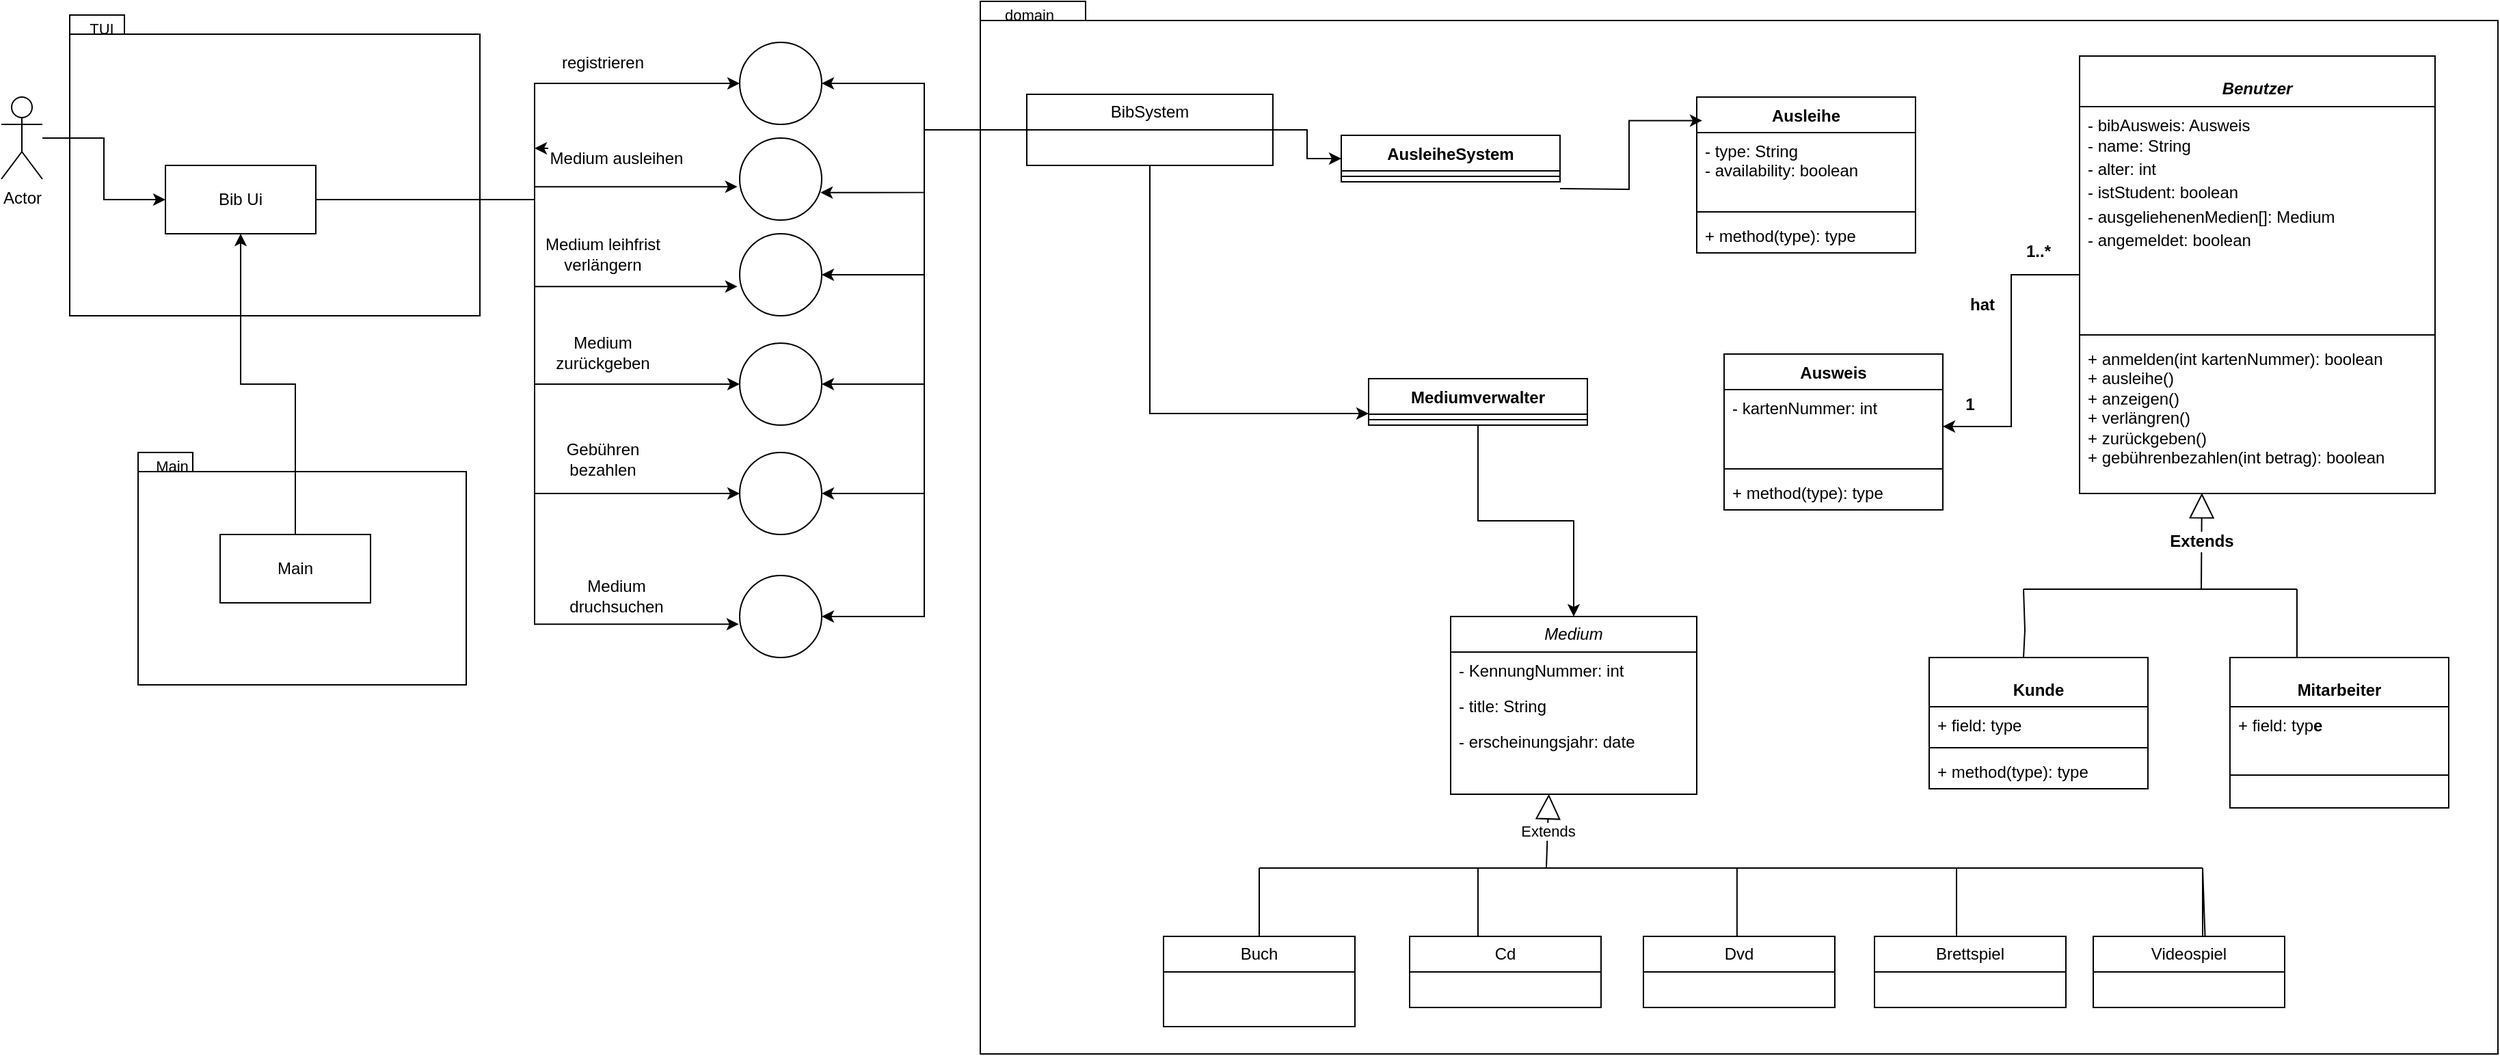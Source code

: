 <mxfile version="24.8.4">
  <diagram name="Seite-1" id="xkmZ0K6vz5A5_BixXH1Q">
    <mxGraphModel dx="2714" dy="1416" grid="1" gridSize="10" guides="1" tooltips="1" connect="1" arrows="1" fold="1" page="1" pageScale="1" pageWidth="827" pageHeight="1169" math="0" shadow="0">
      <root>
        <mxCell id="0" />
        <mxCell id="1" parent="0" />
        <object label="" TUI="" id="ydUtLetK26WXyeJ3qCt--1">
          <mxCell style="shape=folder;fontStyle=1;spacingTop=10;tabWidth=40;tabHeight=14;tabPosition=left;html=1;whiteSpace=wrap;points=[[0,0,0,-5,-13],[0,0,0,0,14],[0,0,0,0,78],[0,0,0,0,142],[0,0,0,0,206],[0,0,0,0,270],[0,0,0,20,0],[0,0,0,40,0],[0,0,0,160,14],[0,0,0,280,14],[0,0,0,280,78],[0,0,0,280,142],[0,0,0,280,206],[0,0,0,280,270],[0,0.5,0,0,0],[0.04,0.02,0,0,0],[0.06,0.04,0,0,0],[0.09,0.03,0,0,0],[0.13,0.04,0,0,0],[0.25,1,0,0,0],[0.5,1,0,0,0],[0.75,1,0,0,0]];" parent="1" vertex="1">
            <mxGeometry x="90" y="280" width="300" height="220" as="geometry" />
          </mxCell>
        </object>
        <mxCell id="bG3rtPKbTOfA4ERHpklN-3" style="edgeStyle=orthogonalEdgeStyle;rounded=0;orthogonalLoop=1;jettySize=auto;html=1;" parent="1" source="ydUtLetK26WXyeJ3qCt--3" target="ydUtLetK26WXyeJ3qCt--5" edge="1">
          <mxGeometry relative="1" as="geometry" />
        </mxCell>
        <mxCell id="ydUtLetK26WXyeJ3qCt--3" value="Actor" style="shape=umlActor;verticalLabelPosition=bottom;verticalAlign=top;html=1;outlineConnect=0;" parent="1" vertex="1">
          <mxGeometry x="40" y="340" width="30" height="60" as="geometry" />
        </mxCell>
        <mxCell id="ydUtLetK26WXyeJ3qCt--5" value="Bib Ui" style="html=1;whiteSpace=wrap;" parent="1" vertex="1">
          <mxGeometry x="160" y="390" width="110" height="50" as="geometry" />
        </mxCell>
        <mxCell id="ydUtLetK26WXyeJ3qCt--6" value="&lt;div&gt;&lt;br&gt;&lt;/div&gt;&lt;div&gt;&lt;br&gt;&lt;/div&gt;&lt;div&gt;&lt;br&gt;&lt;/div&gt;&lt;div&gt;&lt;br&gt;&lt;/div&gt;&lt;div&gt;&lt;br&gt;&lt;/div&gt;&lt;div&gt;&lt;br&gt;&lt;/div&gt;&lt;div&gt;&lt;br&gt;&lt;/div&gt;&lt;div&gt;&lt;br&gt;&lt;/div&gt;&lt;div&gt;&lt;br&gt;&lt;/div&gt;&lt;div&gt;&lt;br&gt;&lt;/div&gt;&lt;div&gt;&lt;br&gt;&lt;/div&gt;&lt;div&gt;&lt;br&gt;&lt;/div&gt;&lt;div&gt;&lt;br&gt;&lt;/div&gt;&lt;div&gt;&lt;br&gt;&lt;/div&gt;&lt;div&gt;&lt;br&gt;&lt;/div&gt;&lt;div&gt;&lt;br&gt;&lt;/div&gt;&lt;div&gt;&lt;br&gt;&lt;/div&gt;&lt;div&gt;&lt;br&gt;&lt;/div&gt;&lt;div&gt;&lt;br&gt;&lt;/div&gt;&lt;div&gt;&lt;br&gt;&lt;/div&gt;&lt;div&gt;&lt;br&gt;&lt;/div&gt;&lt;div&gt;&lt;br&gt;&lt;/div&gt;&lt;div&gt;&lt;br&gt;&lt;/div&gt;&lt;div&gt;&lt;br&gt;&lt;/div&gt;&lt;div&gt;&lt;br&gt;&lt;/div&gt;&lt;div&gt;&lt;br&gt;&lt;/div&gt;&lt;div&gt;&lt;br&gt;&lt;/div&gt;&lt;div&gt;&lt;br&gt;&lt;/div&gt;&lt;div&gt;&lt;br&gt;&lt;/div&gt;&lt;div&gt;&lt;br&gt;&lt;/div&gt;&lt;div&gt;&lt;br&gt;&lt;/div&gt;&lt;div&gt;&lt;br&gt;&lt;/div&gt;&lt;div&gt;&lt;br&gt;&lt;/div&gt;&lt;div&gt;&lt;br&gt;&lt;/div&gt;&lt;div&gt;&lt;br&gt;&lt;/div&gt;&lt;div&gt;&lt;br&gt;&lt;/div&gt;&lt;div&gt;&lt;br&gt;&lt;/div&gt;&lt;div&gt;&lt;br&gt;&lt;/div&gt;&lt;div&gt;&lt;br&gt;&lt;/div&gt;&lt;div&gt;&lt;br&gt;&lt;/div&gt;" style="shape=folder;fontStyle=1;spacingTop=10;tabWidth=40;tabHeight=14;tabPosition=left;html=1;whiteSpace=wrap;" parent="1" vertex="1">
          <mxGeometry x="756" y="270" width="1110" height="770" as="geometry" />
        </mxCell>
        <mxCell id="ydUtLetK26WXyeJ3qCt--7" value="package" style="shape=folder;fontStyle=1;spacingTop=10;tabWidth=40;tabHeight=14;tabPosition=left;html=1;whiteSpace=wrap;" parent="1" vertex="1">
          <mxGeometry x="140" y="600" width="240" height="170" as="geometry" />
        </mxCell>
        <mxCell id="bG3rtPKbTOfA4ERHpklN-4" style="edgeStyle=orthogonalEdgeStyle;rounded=0;orthogonalLoop=1;jettySize=auto;html=1;" parent="1" source="ydUtLetK26WXyeJ3qCt--9" target="ydUtLetK26WXyeJ3qCt--5" edge="1">
          <mxGeometry relative="1" as="geometry" />
        </mxCell>
        <mxCell id="ydUtLetK26WXyeJ3qCt--9" value="Main" style="html=1;whiteSpace=wrap;" parent="1" vertex="1">
          <mxGeometry x="200" y="660" width="110" height="50" as="geometry" />
        </mxCell>
        <mxCell id="ydUtLetK26WXyeJ3qCt--10" value="" style="verticalLabelPosition=bottom;verticalAlign=top;html=1;shape=mxgraph.flowchart.on-page_reference;" parent="1" vertex="1">
          <mxGeometry x="580" y="300" width="60" height="60" as="geometry" />
        </mxCell>
        <mxCell id="ydUtLetK26WXyeJ3qCt--11" value="" style="verticalLabelPosition=bottom;verticalAlign=top;html=1;shape=mxgraph.flowchart.on-page_reference;" parent="1" vertex="1">
          <mxGeometry x="580" y="370" width="60" height="60" as="geometry" />
        </mxCell>
        <mxCell id="ydUtLetK26WXyeJ3qCt--12" value="" style="verticalLabelPosition=bottom;verticalAlign=top;html=1;shape=mxgraph.flowchart.on-page_reference;" parent="1" vertex="1">
          <mxGeometry x="580" y="440" width="60" height="60" as="geometry" />
        </mxCell>
        <mxCell id="ydUtLetK26WXyeJ3qCt--13" value="" style="verticalLabelPosition=bottom;verticalAlign=top;html=1;shape=mxgraph.flowchart.on-page_reference;" parent="1" vertex="1">
          <mxGeometry x="580" y="520" width="60" height="60" as="geometry" />
        </mxCell>
        <mxCell id="ydUtLetK26WXyeJ3qCt--14" value="" style="verticalLabelPosition=bottom;verticalAlign=top;html=1;shape=mxgraph.flowchart.on-page_reference;" parent="1" vertex="1">
          <mxGeometry x="580" y="600" width="60" height="60" as="geometry" />
        </mxCell>
        <mxCell id="ydUtLetK26WXyeJ3qCt--25" value="&lt;font style=&quot;font-size: 11px;&quot;&gt;TUI&amp;nbsp;&lt;/font&gt;" style="text;html=1;align=center;verticalAlign=middle;whiteSpace=wrap;rounded=0;" parent="1" vertex="1">
          <mxGeometry x="80" y="280" width="70" height="20" as="geometry" />
        </mxCell>
        <mxCell id="ydUtLetK26WXyeJ3qCt--26" value="&lt;div&gt;&lt;br&gt;&lt;/div&gt;&lt;div&gt;&lt;br&gt;&lt;/div&gt;" style="text;html=1;align=center;verticalAlign=middle;whiteSpace=wrap;rounded=0;" parent="1" vertex="1">
          <mxGeometry x="50" y="280" width="70" height="20" as="geometry" />
        </mxCell>
        <mxCell id="ydUtLetK26WXyeJ3qCt--27" value="&lt;font style=&quot;font-size: 11px;&quot;&gt;Main&lt;/font&gt;" style="text;html=1;align=center;verticalAlign=middle;whiteSpace=wrap;rounded=0;" parent="1" vertex="1">
          <mxGeometry x="130" y="600" width="70" height="20" as="geometry" />
        </mxCell>
        <mxCell id="ydUtLetK26WXyeJ3qCt--28" value="&lt;font style=&quot;font-size: 11px;&quot;&gt;domain&lt;/font&gt;" style="text;html=1;align=center;verticalAlign=middle;whiteSpace=wrap;rounded=0;" parent="1" vertex="1">
          <mxGeometry x="757" y="270" width="70" height="20" as="geometry" />
        </mxCell>
        <mxCell id="ydUtLetK26WXyeJ3qCt--29" value="registrieren" style="text;html=1;align=center;verticalAlign=middle;whiteSpace=wrap;rounded=0;" parent="1" vertex="1">
          <mxGeometry x="450" y="300" width="60" height="30" as="geometry" />
        </mxCell>
        <mxCell id="bG3rtPKbTOfA4ERHpklN-1" style="edgeStyle=orthogonalEdgeStyle;rounded=0;orthogonalLoop=1;jettySize=auto;html=1;exitX=0;exitY=0.25;exitDx=0;exitDy=0;" parent="1" source="ydUtLetK26WXyeJ3qCt--30" edge="1">
          <mxGeometry relative="1" as="geometry">
            <mxPoint x="430" y="378" as="targetPoint" />
          </mxGeometry>
        </mxCell>
        <mxCell id="ydUtLetK26WXyeJ3qCt--30" value="Medium ausleihen" style="text;html=1;align=center;verticalAlign=middle;whiteSpace=wrap;rounded=0;" parent="1" vertex="1">
          <mxGeometry x="440" y="370" width="100" height="30" as="geometry" />
        </mxCell>
        <mxCell id="ydUtLetK26WXyeJ3qCt--32" value="Medium&amp;nbsp;leihfrist verlängern" style="text;html=1;align=center;verticalAlign=middle;whiteSpace=wrap;rounded=0;" parent="1" vertex="1">
          <mxGeometry x="430" y="440" width="100" height="30" as="geometry" />
        </mxCell>
        <mxCell id="ydUtLetK26WXyeJ3qCt--33" value="Medium zurückgeben" style="text;html=1;align=center;verticalAlign=middle;whiteSpace=wrap;rounded=0;" parent="1" vertex="1">
          <mxGeometry x="450" y="512" width="60" height="30" as="geometry" />
        </mxCell>
        <mxCell id="ydUtLetK26WXyeJ3qCt--34" value="Gebühren bezahlen" style="text;html=1;align=center;verticalAlign=middle;whiteSpace=wrap;rounded=0;" parent="1" vertex="1">
          <mxGeometry x="450" y="590" width="60" height="30" as="geometry" />
        </mxCell>
        <mxCell id="ydUtLetK26WXyeJ3qCt--36" value="Medium druchsuchen" style="text;html=1;align=center;verticalAlign=middle;whiteSpace=wrap;rounded=0;" parent="1" vertex="1">
          <mxGeometry x="460" y="690" width="60" height="30" as="geometry" />
        </mxCell>
        <mxCell id="ydUtLetK26WXyeJ3qCt--38" value="" style="verticalLabelPosition=bottom;verticalAlign=top;html=1;shape=mxgraph.flowchart.on-page_reference;" parent="1" vertex="1">
          <mxGeometry x="580" y="690" width="60" height="60" as="geometry" />
        </mxCell>
        <mxCell id="ydUtLetK26WXyeJ3qCt--41" value="&lt;i&gt;Medium&lt;/i&gt;" style="swimlane;fontStyle=0;childLayout=stackLayout;horizontal=1;startSize=26;fillColor=none;horizontalStack=0;resizeParent=1;resizeParentMax=0;resizeLast=0;collapsible=1;marginBottom=0;whiteSpace=wrap;html=1;" parent="1" vertex="1">
          <mxGeometry x="1100" y="720" width="180" height="130" as="geometry" />
        </mxCell>
        <mxCell id="ydUtLetK26WXyeJ3qCt--42" value="- KennungNummer: int" style="text;strokeColor=none;fillColor=none;align=left;verticalAlign=top;spacingLeft=4;spacingRight=4;overflow=hidden;rotatable=0;points=[[0,0.5],[1,0.5]];portConstraint=eastwest;whiteSpace=wrap;html=1;" parent="ydUtLetK26WXyeJ3qCt--41" vertex="1">
          <mxGeometry y="26" width="180" height="26" as="geometry" />
        </mxCell>
        <mxCell id="ydUtLetK26WXyeJ3qCt--43" value="- title: String" style="text;strokeColor=none;fillColor=none;align=left;verticalAlign=top;spacingLeft=4;spacingRight=4;overflow=hidden;rotatable=0;points=[[0,0.5],[1,0.5]];portConstraint=eastwest;whiteSpace=wrap;html=1;" parent="ydUtLetK26WXyeJ3qCt--41" vertex="1">
          <mxGeometry y="52" width="180" height="26" as="geometry" />
        </mxCell>
        <mxCell id="ydUtLetK26WXyeJ3qCt--44" value="- erscheinungsjahr: date&lt;div&gt;&lt;span style=&quot;background-color: initial; color: rgba(0, 0, 0, 0); font-family: monospace; font-size: 0px; text-wrap-mode: nowrap;&quot;&gt;- %3CmxGraphModel%3E%3Croot%3E%3CmxCell%20id%3D%220%22%2F%3E%3CmxCell%20id%3D%221%22%20parent%3D%220%22%2F%3E%3CmxCell%20id%3D%222%22%20value%3D%22-%20title%3A%20String%22%20style%3D%22text%3BstrokeColor%3Dnone%3BfillColor%3Dnone%3Balign%3Dleft%3BverticalAlign%3Dtop%3BspacingLeft%3D4%3BspacingRight%3D4%3Boverflow%3Dhidden%3Brotatable%3D0%3Bpoints%3D%5B%5B0%2C0.5%5D%2C%5B1%2C0.5%5D%5D%3BportConstraint%3Deastwest%3BwhiteSpace%3Dwrap%3Bhtml%3D1%3B%22%20vertex%3D%221%22%20parent%3D%221%22%3E%3CmxGeometry%20x%3D%221100%22%20y%3D%22658%22%20width%3D%22180%22%20height%3D%2226%22%20as%3D%22geometry%22%2F%3E%3C%2FmxCell%3E%3C%2Froot%3E%3C%2FmxGraphModel%3E&lt;/span&gt;&lt;/div&gt;" style="text;strokeColor=none;fillColor=none;align=left;verticalAlign=top;spacingLeft=4;spacingRight=4;overflow=hidden;rotatable=0;points=[[0,0.5],[1,0.5]];portConstraint=eastwest;whiteSpace=wrap;html=1;" parent="ydUtLetK26WXyeJ3qCt--41" vertex="1">
          <mxGeometry y="78" width="180" height="52" as="geometry" />
        </mxCell>
        <mxCell id="ydUtLetK26WXyeJ3qCt--46" value="Buch" style="swimlane;fontStyle=0;childLayout=stackLayout;horizontal=1;startSize=26;fillColor=none;horizontalStack=0;resizeParent=1;resizeParentMax=0;resizeLast=0;collapsible=1;marginBottom=0;whiteSpace=wrap;html=1;" parent="1" vertex="1">
          <mxGeometry x="890" y="954" width="140" height="66" as="geometry">
            <mxRectangle x="890" y="954" width="70" height="30" as="alternateBounds" />
          </mxGeometry>
        </mxCell>
        <mxCell id="ydUtLetK26WXyeJ3qCt--50" value="Cd" style="swimlane;fontStyle=0;childLayout=stackLayout;horizontal=1;startSize=26;fillColor=none;horizontalStack=0;resizeParent=1;resizeParentMax=0;resizeLast=0;collapsible=1;marginBottom=0;whiteSpace=wrap;html=1;" parent="1" vertex="1">
          <mxGeometry x="1070" y="954" width="140" height="52" as="geometry" />
        </mxCell>
        <mxCell id="ydUtLetK26WXyeJ3qCt--54" value="Dvd" style="swimlane;fontStyle=0;childLayout=stackLayout;horizontal=1;startSize=26;fillColor=none;horizontalStack=0;resizeParent=1;resizeParentMax=0;resizeLast=0;collapsible=1;marginBottom=0;whiteSpace=wrap;html=1;" parent="1" vertex="1">
          <mxGeometry x="1241" y="954" width="140" height="52" as="geometry" />
        </mxCell>
        <mxCell id="ydUtLetK26WXyeJ3qCt--58" value="Brettspiel" style="swimlane;fontStyle=0;childLayout=stackLayout;horizontal=1;startSize=26;fillColor=none;horizontalStack=0;resizeParent=1;resizeParentMax=0;resizeLast=0;collapsible=1;marginBottom=0;whiteSpace=wrap;html=1;" parent="1" vertex="1">
          <mxGeometry x="1410" y="954" width="140" height="52" as="geometry" />
        </mxCell>
        <mxCell id="ydUtLetK26WXyeJ3qCt--62" value="Videospiel" style="swimlane;fontStyle=0;childLayout=stackLayout;horizontal=1;startSize=26;fillColor=none;horizontalStack=0;resizeParent=1;resizeParentMax=0;resizeLast=0;collapsible=1;marginBottom=0;whiteSpace=wrap;html=1;" parent="1" vertex="1">
          <mxGeometry x="1570" y="954" width="140" height="52" as="geometry" />
        </mxCell>
        <mxCell id="ydUtLetK26WXyeJ3qCt--79" value="" style="endArrow=none;html=1;rounded=0;" parent="1" edge="1">
          <mxGeometry width="50" height="50" relative="1" as="geometry">
            <mxPoint x="960" y="954" as="sourcePoint" />
            <mxPoint x="960" y="904" as="targetPoint" />
          </mxGeometry>
        </mxCell>
        <mxCell id="ydUtLetK26WXyeJ3qCt--80" value="" style="endArrow=none;html=1;rounded=0;" parent="1" edge="1">
          <mxGeometry width="50" height="50" relative="1" as="geometry">
            <mxPoint x="960" y="904" as="sourcePoint" />
            <mxPoint x="1650" y="904" as="targetPoint" />
          </mxGeometry>
        </mxCell>
        <mxCell id="ydUtLetK26WXyeJ3qCt--81" value="" style="endArrow=none;html=1;rounded=0;exitX=0.584;exitY=0.003;exitDx=0;exitDy=0;exitPerimeter=0;" parent="1" source="ydUtLetK26WXyeJ3qCt--62" edge="1">
          <mxGeometry width="50" height="50" relative="1" as="geometry">
            <mxPoint x="1650" y="944" as="sourcePoint" />
            <mxPoint x="1650" y="904" as="targetPoint" />
          </mxGeometry>
        </mxCell>
        <mxCell id="ydUtLetK26WXyeJ3qCt--82" value="Extends" style="endArrow=block;endSize=16;endFill=0;html=1;rounded=0;entryX=0.399;entryY=0.998;entryDx=0;entryDy=0;entryPerimeter=0;" parent="1" target="ydUtLetK26WXyeJ3qCt--44" edge="1">
          <mxGeometry width="160" relative="1" as="geometry">
            <mxPoint x="1170" y="904" as="sourcePoint" />
            <mxPoint x="1330" y="904" as="targetPoint" />
          </mxGeometry>
        </mxCell>
        <mxCell id="ydUtLetK26WXyeJ3qCt--84" value="" style="endArrow=none;html=1;rounded=0;" parent="1" edge="1">
          <mxGeometry width="50" height="50" relative="1" as="geometry">
            <mxPoint x="1120" y="954" as="sourcePoint" />
            <mxPoint x="1120" y="904" as="targetPoint" />
          </mxGeometry>
        </mxCell>
        <mxCell id="ydUtLetK26WXyeJ3qCt--86" value="" style="endArrow=none;html=1;rounded=0;" parent="1" edge="1">
          <mxGeometry width="50" height="50" relative="1" as="geometry">
            <mxPoint x="1309.45" y="954" as="sourcePoint" />
            <mxPoint x="1309.45" y="904" as="targetPoint" />
            <Array as="points">
              <mxPoint x="1309.45" y="924" />
            </Array>
          </mxGeometry>
        </mxCell>
        <mxCell id="ydUtLetK26WXyeJ3qCt--87" value="" style="endArrow=none;html=1;rounded=0;" parent="1" edge="1">
          <mxGeometry width="50" height="50" relative="1" as="geometry">
            <mxPoint x="1470" y="954" as="sourcePoint" />
            <mxPoint x="1470" y="904" as="targetPoint" />
          </mxGeometry>
        </mxCell>
        <mxCell id="ydUtLetK26WXyeJ3qCt--88" value="" style="endArrow=none;html=1;rounded=0;" parent="1" edge="1">
          <mxGeometry width="50" height="50" relative="1" as="geometry">
            <mxPoint x="1650" y="954" as="sourcePoint" />
            <mxPoint x="1650" y="904" as="targetPoint" />
          </mxGeometry>
        </mxCell>
        <mxCell id="a17Tyx0-SzZjYovz-tY2-17" style="edgeStyle=orthogonalEdgeStyle;rounded=0;orthogonalLoop=1;jettySize=auto;html=1;entryX=0;entryY=0.5;entryDx=0;entryDy=0;" edge="1" parent="1" source="ydUtLetK26WXyeJ3qCt--117" target="a17Tyx0-SzZjYovz-tY2-10">
          <mxGeometry relative="1" as="geometry" />
        </mxCell>
        <mxCell id="a17Tyx0-SzZjYovz-tY2-19" style="edgeStyle=orthogonalEdgeStyle;rounded=0;orthogonalLoop=1;jettySize=auto;html=1;entryX=0;entryY=0.75;entryDx=0;entryDy=0;" edge="1" parent="1" source="ydUtLetK26WXyeJ3qCt--117" target="a17Tyx0-SzZjYovz-tY2-5">
          <mxGeometry relative="1" as="geometry">
            <Array as="points">
              <mxPoint x="880" y="572" />
            </Array>
          </mxGeometry>
        </mxCell>
        <mxCell id="ydUtLetK26WXyeJ3qCt--117" value="&lt;font style=&quot;font-size: 12px;&quot;&gt;BibSystem&lt;/font&gt;" style="swimlane;fontStyle=0;childLayout=stackLayout;horizontal=1;startSize=26;fillColor=none;horizontalStack=0;resizeParent=1;resizeParentMax=0;resizeLast=0;collapsible=1;marginBottom=0;whiteSpace=wrap;html=1;" parent="1" vertex="1">
          <mxGeometry x="790" y="338" width="180" height="52" as="geometry" />
        </mxCell>
        <mxCell id="ydUtLetK26WXyeJ3qCt--131" style="edgeStyle=orthogonalEdgeStyle;rounded=0;orthogonalLoop=1;jettySize=auto;html=1;entryX=1;entryY=0.5;entryDx=0;entryDy=0;entryPerimeter=0;" parent="1" source="ydUtLetK26WXyeJ3qCt--117" target="ydUtLetK26WXyeJ3qCt--10" edge="1">
          <mxGeometry relative="1" as="geometry" />
        </mxCell>
        <mxCell id="ydUtLetK26WXyeJ3qCt--132" style="edgeStyle=orthogonalEdgeStyle;rounded=0;orthogonalLoop=1;jettySize=auto;html=1;entryX=0.985;entryY=0.664;entryDx=0;entryDy=0;entryPerimeter=0;" parent="1" source="ydUtLetK26WXyeJ3qCt--117" target="ydUtLetK26WXyeJ3qCt--11" edge="1">
          <mxGeometry relative="1" as="geometry" />
        </mxCell>
        <mxCell id="ydUtLetK26WXyeJ3qCt--133" style="edgeStyle=orthogonalEdgeStyle;rounded=0;orthogonalLoop=1;jettySize=auto;html=1;entryX=1;entryY=0.5;entryDx=0;entryDy=0;entryPerimeter=0;" parent="1" source="ydUtLetK26WXyeJ3qCt--117" target="ydUtLetK26WXyeJ3qCt--12" edge="1">
          <mxGeometry relative="1" as="geometry" />
        </mxCell>
        <mxCell id="ydUtLetK26WXyeJ3qCt--134" style="edgeStyle=orthogonalEdgeStyle;rounded=0;orthogonalLoop=1;jettySize=auto;html=1;entryX=1;entryY=0.5;entryDx=0;entryDy=0;entryPerimeter=0;" parent="1" source="ydUtLetK26WXyeJ3qCt--117" target="ydUtLetK26WXyeJ3qCt--13" edge="1">
          <mxGeometry relative="1" as="geometry" />
        </mxCell>
        <mxCell id="ydUtLetK26WXyeJ3qCt--135" style="edgeStyle=orthogonalEdgeStyle;rounded=0;orthogonalLoop=1;jettySize=auto;html=1;entryX=1;entryY=0.5;entryDx=0;entryDy=0;entryPerimeter=0;" parent="1" source="ydUtLetK26WXyeJ3qCt--117" target="ydUtLetK26WXyeJ3qCt--14" edge="1">
          <mxGeometry relative="1" as="geometry" />
        </mxCell>
        <mxCell id="ydUtLetK26WXyeJ3qCt--136" style="edgeStyle=orthogonalEdgeStyle;rounded=0;orthogonalLoop=1;jettySize=auto;html=1;entryX=1;entryY=0.5;entryDx=0;entryDy=0;entryPerimeter=0;" parent="1" source="ydUtLetK26WXyeJ3qCt--117" target="ydUtLetK26WXyeJ3qCt--38" edge="1">
          <mxGeometry relative="1" as="geometry" />
        </mxCell>
        <mxCell id="ydUtLetK26WXyeJ3qCt--137" style="edgeStyle=orthogonalEdgeStyle;rounded=0;orthogonalLoop=1;jettySize=auto;html=1;entryX=0;entryY=0.5;entryDx=0;entryDy=0;entryPerimeter=0;" parent="1" source="ydUtLetK26WXyeJ3qCt--5" target="ydUtLetK26WXyeJ3qCt--10" edge="1">
          <mxGeometry relative="1" as="geometry">
            <Array as="points">
              <mxPoint x="430" y="415" />
              <mxPoint x="430" y="330" />
            </Array>
          </mxGeometry>
        </mxCell>
        <mxCell id="ydUtLetK26WXyeJ3qCt--138" style="edgeStyle=orthogonalEdgeStyle;rounded=0;orthogonalLoop=1;jettySize=auto;html=1;entryX=-0.027;entryY=0.593;entryDx=0;entryDy=0;entryPerimeter=0;" parent="1" source="ydUtLetK26WXyeJ3qCt--5" target="ydUtLetK26WXyeJ3qCt--11" edge="1">
          <mxGeometry relative="1" as="geometry">
            <Array as="points">
              <mxPoint x="430" y="415" />
              <mxPoint x="430" y="406" />
            </Array>
          </mxGeometry>
        </mxCell>
        <mxCell id="ydUtLetK26WXyeJ3qCt--139" style="edgeStyle=orthogonalEdgeStyle;rounded=0;orthogonalLoop=1;jettySize=auto;html=1;entryX=-0.027;entryY=0.643;entryDx=0;entryDy=0;entryPerimeter=0;" parent="1" source="ydUtLetK26WXyeJ3qCt--5" target="ydUtLetK26WXyeJ3qCt--12" edge="1">
          <mxGeometry relative="1" as="geometry">
            <Array as="points">
              <mxPoint x="430" y="415" />
              <mxPoint x="430" y="479" />
            </Array>
          </mxGeometry>
        </mxCell>
        <mxCell id="ydUtLetK26WXyeJ3qCt--141" style="edgeStyle=orthogonalEdgeStyle;rounded=0;orthogonalLoop=1;jettySize=auto;html=1;entryX=0;entryY=0.5;entryDx=0;entryDy=0;entryPerimeter=0;" parent="1" source="ydUtLetK26WXyeJ3qCt--5" target="ydUtLetK26WXyeJ3qCt--13" edge="1">
          <mxGeometry relative="1" as="geometry">
            <Array as="points">
              <mxPoint x="430" y="415" />
              <mxPoint x="430" y="550" />
            </Array>
          </mxGeometry>
        </mxCell>
        <mxCell id="ydUtLetK26WXyeJ3qCt--142" style="edgeStyle=orthogonalEdgeStyle;rounded=0;orthogonalLoop=1;jettySize=auto;html=1;entryX=0;entryY=0.5;entryDx=0;entryDy=0;entryPerimeter=0;" parent="1" source="ydUtLetK26WXyeJ3qCt--5" target="ydUtLetK26WXyeJ3qCt--14" edge="1">
          <mxGeometry relative="1" as="geometry">
            <Array as="points">
              <mxPoint x="430" y="415" />
              <mxPoint x="430" y="630" />
            </Array>
          </mxGeometry>
        </mxCell>
        <mxCell id="ydUtLetK26WXyeJ3qCt--143" style="edgeStyle=orthogonalEdgeStyle;rounded=0;orthogonalLoop=1;jettySize=auto;html=1;entryX=-0.01;entryY=0.593;entryDx=0;entryDy=0;entryPerimeter=0;" parent="1" source="ydUtLetK26WXyeJ3qCt--5" target="ydUtLetK26WXyeJ3qCt--38" edge="1">
          <mxGeometry relative="1" as="geometry">
            <Array as="points">
              <mxPoint x="430" y="415" />
              <mxPoint x="430" y="726" />
            </Array>
          </mxGeometry>
        </mxCell>
        <mxCell id="ydUtLetK26WXyeJ3qCt--158" value="Ausleihe" style="swimlane;fontStyle=1;align=center;verticalAlign=top;childLayout=stackLayout;horizontal=1;startSize=26;horizontalStack=0;resizeParent=1;resizeParentMax=0;resizeLast=0;collapsible=1;marginBottom=0;whiteSpace=wrap;html=1;" parent="1" vertex="1">
          <mxGeometry x="1280" y="340" width="160" height="114" as="geometry" />
        </mxCell>
        <mxCell id="ydUtLetK26WXyeJ3qCt--159" value="- type: String&lt;div&gt;- availability: boolean&lt;/div&gt;" style="text;strokeColor=none;fillColor=none;align=left;verticalAlign=top;spacingLeft=4;spacingRight=4;overflow=hidden;rotatable=0;points=[[0,0.5],[1,0.5]];portConstraint=eastwest;whiteSpace=wrap;html=1;" parent="ydUtLetK26WXyeJ3qCt--158" vertex="1">
          <mxGeometry y="26" width="160" height="54" as="geometry" />
        </mxCell>
        <mxCell id="ydUtLetK26WXyeJ3qCt--160" value="" style="line;strokeWidth=1;fillColor=none;align=left;verticalAlign=middle;spacingTop=-1;spacingLeft=3;spacingRight=3;rotatable=0;labelPosition=right;points=[];portConstraint=eastwest;strokeColor=inherit;" parent="ydUtLetK26WXyeJ3qCt--158" vertex="1">
          <mxGeometry y="80" width="160" height="8" as="geometry" />
        </mxCell>
        <mxCell id="ydUtLetK26WXyeJ3qCt--161" value="+ method(type): type" style="text;strokeColor=none;fillColor=none;align=left;verticalAlign=top;spacingLeft=4;spacingRight=4;overflow=hidden;rotatable=0;points=[[0,0.5],[1,0.5]];portConstraint=eastwest;whiteSpace=wrap;html=1;" parent="ydUtLetK26WXyeJ3qCt--158" vertex="1">
          <mxGeometry y="88" width="160" height="26" as="geometry" />
        </mxCell>
        <mxCell id="ydUtLetK26WXyeJ3qCt--162" value="Ausweis" style="swimlane;fontStyle=1;align=center;verticalAlign=top;childLayout=stackLayout;horizontal=1;startSize=26;horizontalStack=0;resizeParent=1;resizeParentMax=0;resizeLast=0;collapsible=1;marginBottom=0;whiteSpace=wrap;html=1;" parent="1" vertex="1">
          <mxGeometry x="1300" y="528" width="160" height="114" as="geometry" />
        </mxCell>
        <mxCell id="ydUtLetK26WXyeJ3qCt--163" value="- kartenNummer: int&lt;div&gt;&lt;br&gt;&lt;/div&gt;" style="text;strokeColor=none;fillColor=none;align=left;verticalAlign=top;spacingLeft=4;spacingRight=4;overflow=hidden;rotatable=0;points=[[0,0.5],[1,0.5]];portConstraint=eastwest;whiteSpace=wrap;html=1;" parent="ydUtLetK26WXyeJ3qCt--162" vertex="1">
          <mxGeometry y="26" width="160" height="54" as="geometry" />
        </mxCell>
        <mxCell id="ydUtLetK26WXyeJ3qCt--164" value="" style="line;strokeWidth=1;fillColor=none;align=left;verticalAlign=middle;spacingTop=-1;spacingLeft=3;spacingRight=3;rotatable=0;labelPosition=right;points=[];portConstraint=eastwest;strokeColor=inherit;" parent="ydUtLetK26WXyeJ3qCt--162" vertex="1">
          <mxGeometry y="80" width="160" height="8" as="geometry" />
        </mxCell>
        <mxCell id="ydUtLetK26WXyeJ3qCt--165" value="+ method(type): type" style="text;strokeColor=none;fillColor=none;align=left;verticalAlign=top;spacingLeft=4;spacingRight=4;overflow=hidden;rotatable=0;points=[[0,0.5],[1,0.5]];portConstraint=eastwest;whiteSpace=wrap;html=1;" parent="ydUtLetK26WXyeJ3qCt--162" vertex="1">
          <mxGeometry y="88" width="160" height="26" as="geometry" />
        </mxCell>
        <mxCell id="ydUtLetK26WXyeJ3qCt--190" style="edgeStyle=orthogonalEdgeStyle;rounded=0;orthogonalLoop=1;jettySize=auto;html=1;fontFamily=Helvetica;fontSize=12;fontColor=default;fontStyle=1;" parent="1" source="ydUtLetK26WXyeJ3qCt--175" target="ydUtLetK26WXyeJ3qCt--163" edge="1">
          <mxGeometry relative="1" as="geometry" />
        </mxCell>
        <mxCell id="ydUtLetK26WXyeJ3qCt--175" value="&lt;i&gt;Benutzer&lt;/i&gt;" style="swimlane;fontStyle=1;align=center;verticalAlign=top;childLayout=stackLayout;horizontal=1;startSize=37;horizontalStack=0;resizeParent=1;resizeParentMax=0;resizeLast=0;collapsible=1;marginBottom=0;whiteSpace=wrap;html=1;strokeColor=default;spacingTop=10;fontFamily=Helvetica;fontSize=12;fontColor=default;fillColor=default;" parent="1" vertex="1">
          <mxGeometry x="1560" y="310" width="260" height="320" as="geometry" />
        </mxCell>
        <mxCell id="ydUtLetK26WXyeJ3qCt--176" value="&lt;span style=&quot;font-weight: normal;&quot;&gt;- bibAusweis: Ausweis&lt;/span&gt;&lt;div style=&quot;line-height: 140%;&quot;&gt;&lt;span style=&quot;background-color: initial; font-weight: normal;&quot;&gt;- name: String&lt;/span&gt;&lt;/div&gt;&lt;div style=&quot;line-height: 140%;&quot;&gt;&lt;span style=&quot;background-color: initial; font-weight: normal;&quot;&gt;- alter: int&lt;/span&gt;&lt;/div&gt;&lt;div style=&quot;line-height: 140%;&quot;&gt;&lt;span style=&quot;background-color: initial; font-weight: normal;&quot;&gt;- istStudent: boolean&lt;/span&gt;&lt;/div&gt;&lt;div style=&quot;line-height: 160%;&quot;&gt;&lt;span style=&quot;font-weight: normal;&quot;&gt;-&amp;nbsp;&lt;span style=&quot;background-color: initial;&quot;&gt;ausgeliehenenMedien[]: Medium&lt;/span&gt;&lt;/span&gt;&lt;/div&gt;&lt;div&gt;&lt;span style=&quot;font-weight: normal;&quot;&gt;- angemeldet: boolean&lt;/span&gt;&lt;/div&gt;" style="text;strokeColor=none;fillColor=none;align=left;verticalAlign=top;spacingLeft=4;spacingRight=4;overflow=hidden;rotatable=0;points=[[0,0.5],[1,0.5]];portConstraint=eastwest;whiteSpace=wrap;html=1;fontFamily=Helvetica;fontSize=12;fontColor=default;fontStyle=1;" parent="ydUtLetK26WXyeJ3qCt--175" vertex="1">
          <mxGeometry y="37" width="260" height="163" as="geometry" />
        </mxCell>
        <mxCell id="ydUtLetK26WXyeJ3qCt--177" value="" style="line;strokeWidth=1;fillColor=none;align=left;verticalAlign=middle;spacingTop=-1;spacingLeft=3;spacingRight=3;rotatable=0;labelPosition=right;points=[];portConstraint=eastwest;strokeColor=inherit;fontFamily=Helvetica;fontSize=12;fontColor=default;fontStyle=1;" parent="ydUtLetK26WXyeJ3qCt--175" vertex="1">
          <mxGeometry y="200" width="260" height="8" as="geometry" />
        </mxCell>
        <mxCell id="ydUtLetK26WXyeJ3qCt--178" value="&lt;span style=&quot;font-weight: normal;&quot;&gt;+ anmelden(int kartenNummer): boolean&lt;/span&gt;&lt;div&gt;&lt;span style=&quot;font-weight: normal;&quot;&gt;+ ausleihe()&lt;/span&gt;&lt;/div&gt;&lt;div&gt;&lt;span style=&quot;font-weight: normal;&quot;&gt;+ anzeigen()&lt;/span&gt;&lt;/div&gt;&lt;div&gt;&lt;span style=&quot;font-weight: normal;&quot;&gt;+ verlängren()&lt;/span&gt;&lt;/div&gt;&lt;div&gt;&lt;span style=&quot;font-weight: normal;&quot;&gt;+ zurückgeben()&lt;/span&gt;&lt;/div&gt;&lt;div&gt;&lt;span style=&quot;font-weight: normal;&quot;&gt;+ gebührenbezahlen(int betrag): boolean&lt;/span&gt;&lt;/div&gt;" style="text;strokeColor=none;fillColor=none;align=left;verticalAlign=top;spacingLeft=4;spacingRight=4;overflow=hidden;rotatable=0;points=[[0,0.5],[1,0.5]];portConstraint=eastwest;whiteSpace=wrap;html=1;fontFamily=Helvetica;fontSize=12;fontColor=default;fontStyle=1;" parent="ydUtLetK26WXyeJ3qCt--175" vertex="1">
          <mxGeometry y="208" width="260" height="112" as="geometry" />
        </mxCell>
        <mxCell id="ydUtLetK26WXyeJ3qCt--179" value="Kunde" style="swimlane;fontStyle=1;align=center;verticalAlign=top;childLayout=stackLayout;horizontal=1;startSize=36;horizontalStack=0;resizeParent=1;resizeParentMax=0;resizeLast=0;collapsible=1;marginBottom=0;whiteSpace=wrap;html=1;strokeColor=default;spacingTop=10;fontFamily=Helvetica;fontSize=12;fontColor=default;fillColor=default;" parent="1" vertex="1">
          <mxGeometry x="1450" y="750" width="160" height="96" as="geometry" />
        </mxCell>
        <mxCell id="ydUtLetK26WXyeJ3qCt--180" value="&lt;span style=&quot;font-weight: normal;&quot;&gt;+ field: type&lt;/span&gt;" style="text;strokeColor=none;fillColor=none;align=left;verticalAlign=top;spacingLeft=4;spacingRight=4;overflow=hidden;rotatable=0;points=[[0,0.5],[1,0.5]];portConstraint=eastwest;whiteSpace=wrap;html=1;fontFamily=Helvetica;fontSize=12;fontColor=default;fontStyle=1;" parent="ydUtLetK26WXyeJ3qCt--179" vertex="1">
          <mxGeometry y="36" width="160" height="26" as="geometry" />
        </mxCell>
        <mxCell id="ydUtLetK26WXyeJ3qCt--181" value="" style="line;strokeWidth=1;fillColor=none;align=left;verticalAlign=middle;spacingTop=-1;spacingLeft=3;spacingRight=3;rotatable=0;labelPosition=right;points=[];portConstraint=eastwest;strokeColor=inherit;fontFamily=Helvetica;fontSize=12;fontColor=default;fontStyle=1;" parent="ydUtLetK26WXyeJ3qCt--179" vertex="1">
          <mxGeometry y="62" width="160" height="8" as="geometry" />
        </mxCell>
        <mxCell id="ydUtLetK26WXyeJ3qCt--182" value="&lt;span style=&quot;font-weight: normal;&quot;&gt;+ method(type): type&lt;/span&gt;" style="text;strokeColor=none;fillColor=none;align=left;verticalAlign=top;spacingLeft=4;spacingRight=4;overflow=hidden;rotatable=0;points=[[0,0.5],[1,0.5]];portConstraint=eastwest;whiteSpace=wrap;html=1;fontFamily=Helvetica;fontSize=12;fontColor=default;fontStyle=1;" parent="ydUtLetK26WXyeJ3qCt--179" vertex="1">
          <mxGeometry y="70" width="160" height="26" as="geometry" />
        </mxCell>
        <mxCell id="ydUtLetK26WXyeJ3qCt--183" value="Mitarbeiter" style="swimlane;fontStyle=1;align=center;verticalAlign=top;childLayout=stackLayout;horizontal=1;startSize=36;horizontalStack=0;resizeParent=1;resizeParentMax=0;resizeLast=0;collapsible=1;marginBottom=0;whiteSpace=wrap;html=1;strokeColor=default;spacingTop=10;fontFamily=Helvetica;fontSize=12;fontColor=default;fillColor=default;" parent="1" vertex="1">
          <mxGeometry x="1670" y="750" width="160" height="110" as="geometry" />
        </mxCell>
        <mxCell id="ydUtLetK26WXyeJ3qCt--184" value="&lt;span style=&quot;font-weight: normal;&quot;&gt;+ field: typ&lt;/span&gt;e" style="text;strokeColor=none;fillColor=none;align=left;verticalAlign=top;spacingLeft=4;spacingRight=4;overflow=hidden;rotatable=0;points=[[0,0.5],[1,0.5]];portConstraint=eastwest;whiteSpace=wrap;html=1;fontFamily=Helvetica;fontSize=12;fontColor=default;fontStyle=1;" parent="ydUtLetK26WXyeJ3qCt--183" vertex="1">
          <mxGeometry y="36" width="160" height="26" as="geometry" />
        </mxCell>
        <mxCell id="ydUtLetK26WXyeJ3qCt--185" value="" style="line;strokeWidth=1;fillColor=none;align=left;verticalAlign=middle;spacingTop=-1;spacingLeft=3;spacingRight=3;rotatable=0;labelPosition=right;points=[];portConstraint=eastwest;strokeColor=inherit;fontFamily=Helvetica;fontSize=12;fontColor=default;fontStyle=1;" parent="ydUtLetK26WXyeJ3qCt--183" vertex="1">
          <mxGeometry y="62" width="160" height="48" as="geometry" />
        </mxCell>
        <mxCell id="ydUtLetK26WXyeJ3qCt--191" value="&lt;div&gt;&lt;br&gt;&lt;/div&gt;1..*" style="text;html=1;align=center;verticalAlign=middle;whiteSpace=wrap;rounded=0;fontFamily=Helvetica;fontSize=12;fontColor=default;fontStyle=1;" parent="1" vertex="1">
          <mxGeometry x="1500" y="430" width="60" height="30" as="geometry" />
        </mxCell>
        <mxCell id="ydUtLetK26WXyeJ3qCt--192" value="hat" style="text;html=1;align=center;verticalAlign=middle;whiteSpace=wrap;rounded=0;fontFamily=Helvetica;fontSize=12;fontColor=default;fontStyle=1;" parent="1" vertex="1">
          <mxGeometry x="1459" y="472" width="60" height="40" as="geometry" />
        </mxCell>
        <mxCell id="ydUtLetK26WXyeJ3qCt--193" value="1" style="text;html=1;align=center;verticalAlign=middle;whiteSpace=wrap;rounded=0;fontFamily=Helvetica;fontSize=12;fontColor=default;fontStyle=1;" parent="1" vertex="1">
          <mxGeometry x="1450" y="550" width="60" height="30" as="geometry" />
        </mxCell>
        <mxCell id="ydUtLetK26WXyeJ3qCt--203" value="" style="endArrow=none;html=1;rounded=0;fontFamily=Helvetica;fontSize=12;fontColor=default;fontStyle=1;" parent="1" edge="1">
          <mxGeometry width="50" height="50" relative="1" as="geometry">
            <mxPoint x="1519" y="750" as="sourcePoint" />
            <mxPoint x="1519" y="700" as="targetPoint" />
            <Array as="points">
              <mxPoint x="1520" y="730" />
            </Array>
          </mxGeometry>
        </mxCell>
        <mxCell id="ydUtLetK26WXyeJ3qCt--204" value="" style="endArrow=none;html=1;rounded=0;fontFamily=Helvetica;fontSize=12;fontColor=default;fontStyle=1;" parent="1" edge="1">
          <mxGeometry width="50" height="50" relative="1" as="geometry">
            <mxPoint x="1719" y="750" as="sourcePoint" />
            <mxPoint x="1719" y="700" as="targetPoint" />
          </mxGeometry>
        </mxCell>
        <mxCell id="ydUtLetK26WXyeJ3qCt--205" value="" style="endArrow=none;html=1;rounded=0;fontFamily=Helvetica;fontSize=12;fontColor=default;fontStyle=1;" parent="1" edge="1">
          <mxGeometry width="50" height="50" relative="1" as="geometry">
            <mxPoint x="1519" y="700" as="sourcePoint" />
            <mxPoint x="1719" y="700" as="targetPoint" />
          </mxGeometry>
        </mxCell>
        <mxCell id="ydUtLetK26WXyeJ3qCt--206" value="Extends" style="endArrow=block;endSize=16;endFill=0;html=1;rounded=0;fontFamily=Helvetica;fontSize=12;fontColor=default;fontStyle=1;entryX=0.344;entryY=0.997;entryDx=0;entryDy=0;entryPerimeter=0;" parent="1" target="ydUtLetK26WXyeJ3qCt--178" edge="1">
          <mxGeometry width="160" relative="1" as="geometry">
            <mxPoint x="1649" y="700" as="sourcePoint" />
            <mxPoint x="1630" y="680" as="targetPoint" />
          </mxGeometry>
        </mxCell>
        <mxCell id="a17Tyx0-SzZjYovz-tY2-9" style="edgeStyle=orthogonalEdgeStyle;rounded=0;orthogonalLoop=1;jettySize=auto;html=1;entryX=0.5;entryY=0;entryDx=0;entryDy=0;" edge="1" parent="1" source="a17Tyx0-SzZjYovz-tY2-5" target="ydUtLetK26WXyeJ3qCt--41">
          <mxGeometry relative="1" as="geometry" />
        </mxCell>
        <mxCell id="a17Tyx0-SzZjYovz-tY2-5" value="Mediumverwalter" style="swimlane;fontStyle=1;align=center;verticalAlign=top;childLayout=stackLayout;horizontal=1;startSize=26;horizontalStack=0;resizeParent=1;resizeParentMax=0;resizeLast=0;collapsible=1;marginBottom=0;whiteSpace=wrap;html=1;" vertex="1" parent="1">
          <mxGeometry x="1040" y="546" width="160" height="34" as="geometry" />
        </mxCell>
        <mxCell id="a17Tyx0-SzZjYovz-tY2-7" value="" style="line;strokeWidth=1;fillColor=none;align=left;verticalAlign=middle;spacingTop=-1;spacingLeft=3;spacingRight=3;rotatable=0;labelPosition=right;points=[];portConstraint=eastwest;strokeColor=inherit;" vertex="1" parent="a17Tyx0-SzZjYovz-tY2-5">
          <mxGeometry y="26" width="160" height="8" as="geometry" />
        </mxCell>
        <mxCell id="a17Tyx0-SzZjYovz-tY2-10" value="AusleiheSystem" style="swimlane;fontStyle=1;align=center;verticalAlign=top;childLayout=stackLayout;horizontal=1;startSize=26;horizontalStack=0;resizeParent=1;resizeParentMax=0;resizeLast=0;collapsible=1;marginBottom=0;whiteSpace=wrap;html=1;" vertex="1" parent="1">
          <mxGeometry x="1020" y="368" width="160" height="34" as="geometry" />
        </mxCell>
        <mxCell id="a17Tyx0-SzZjYovz-tY2-12" value="" style="line;strokeWidth=1;fillColor=none;align=left;verticalAlign=middle;spacingTop=-1;spacingLeft=3;spacingRight=3;rotatable=0;labelPosition=right;points=[];portConstraint=eastwest;strokeColor=inherit;" vertex="1" parent="a17Tyx0-SzZjYovz-tY2-10">
          <mxGeometry y="26" width="160" height="8" as="geometry" />
        </mxCell>
        <mxCell id="a17Tyx0-SzZjYovz-tY2-14" style="edgeStyle=orthogonalEdgeStyle;rounded=0;orthogonalLoop=1;jettySize=auto;html=1;entryX=0.025;entryY=0.151;entryDx=0;entryDy=0;entryPerimeter=0;" edge="1" parent="1" target="ydUtLetK26WXyeJ3qCt--158">
          <mxGeometry relative="1" as="geometry">
            <mxPoint x="1180" y="407" as="sourcePoint" />
          </mxGeometry>
        </mxCell>
      </root>
    </mxGraphModel>
  </diagram>
</mxfile>
